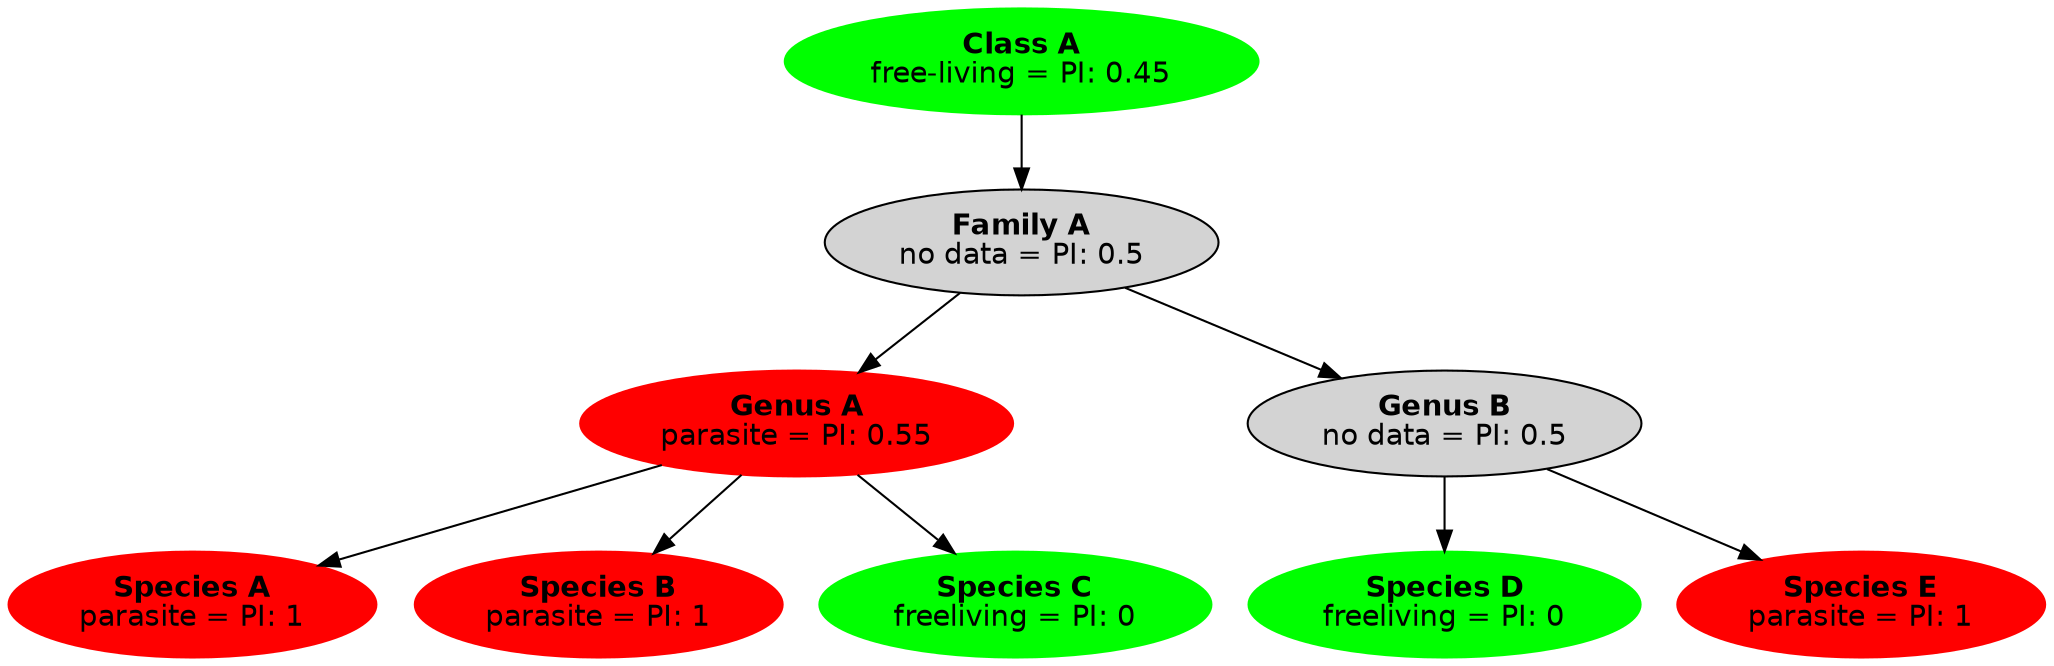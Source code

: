 digraph G {

graph [fontname = "helvetica"];
node [fontname = "helvetica"];
edge [fontname = "helvetica"];    
    
ClassA [label=<<B>Class A</B><br/>free-living = PI: 0.45>, style=filled, color=green]
FamilyA [label=<<B>Family A</B><br/>no data = PI: 0.5>, style=filled]
GenusA [label=<<B>Genus A</B><br/>parasite = PI: 0.55>, style=filled, color=red]
GenusB [label=<<B>Genus B</B><br/>no data = PI: 0.5>, style=filled]
SpeciesA [label=<<B>Species A</B><br/>parasite = PI: 1>, style=filled, color=red]
SpeciesB [label=<<B>Species B</B><br/>parasite = PI: 1>, style=filled, color=red]
SpeciesC [label=<<B>Species C</B><br/>freeliving = PI: 0>, style=filled, color=green]
SpeciesD [label=<<B>Species D</B><br/>freeliving = PI: 0>, style=filled, color=green]
SpeciesE [label=<<B>Species E</B><br/>parasite = PI: 1>, style=filled, color=red]

ClassA -> FamilyA -> GenusA -> SpeciesA, SpeciesB, SpeciesC
FamilyA -> GenusB -> SpeciesD, SpeciesE
}
